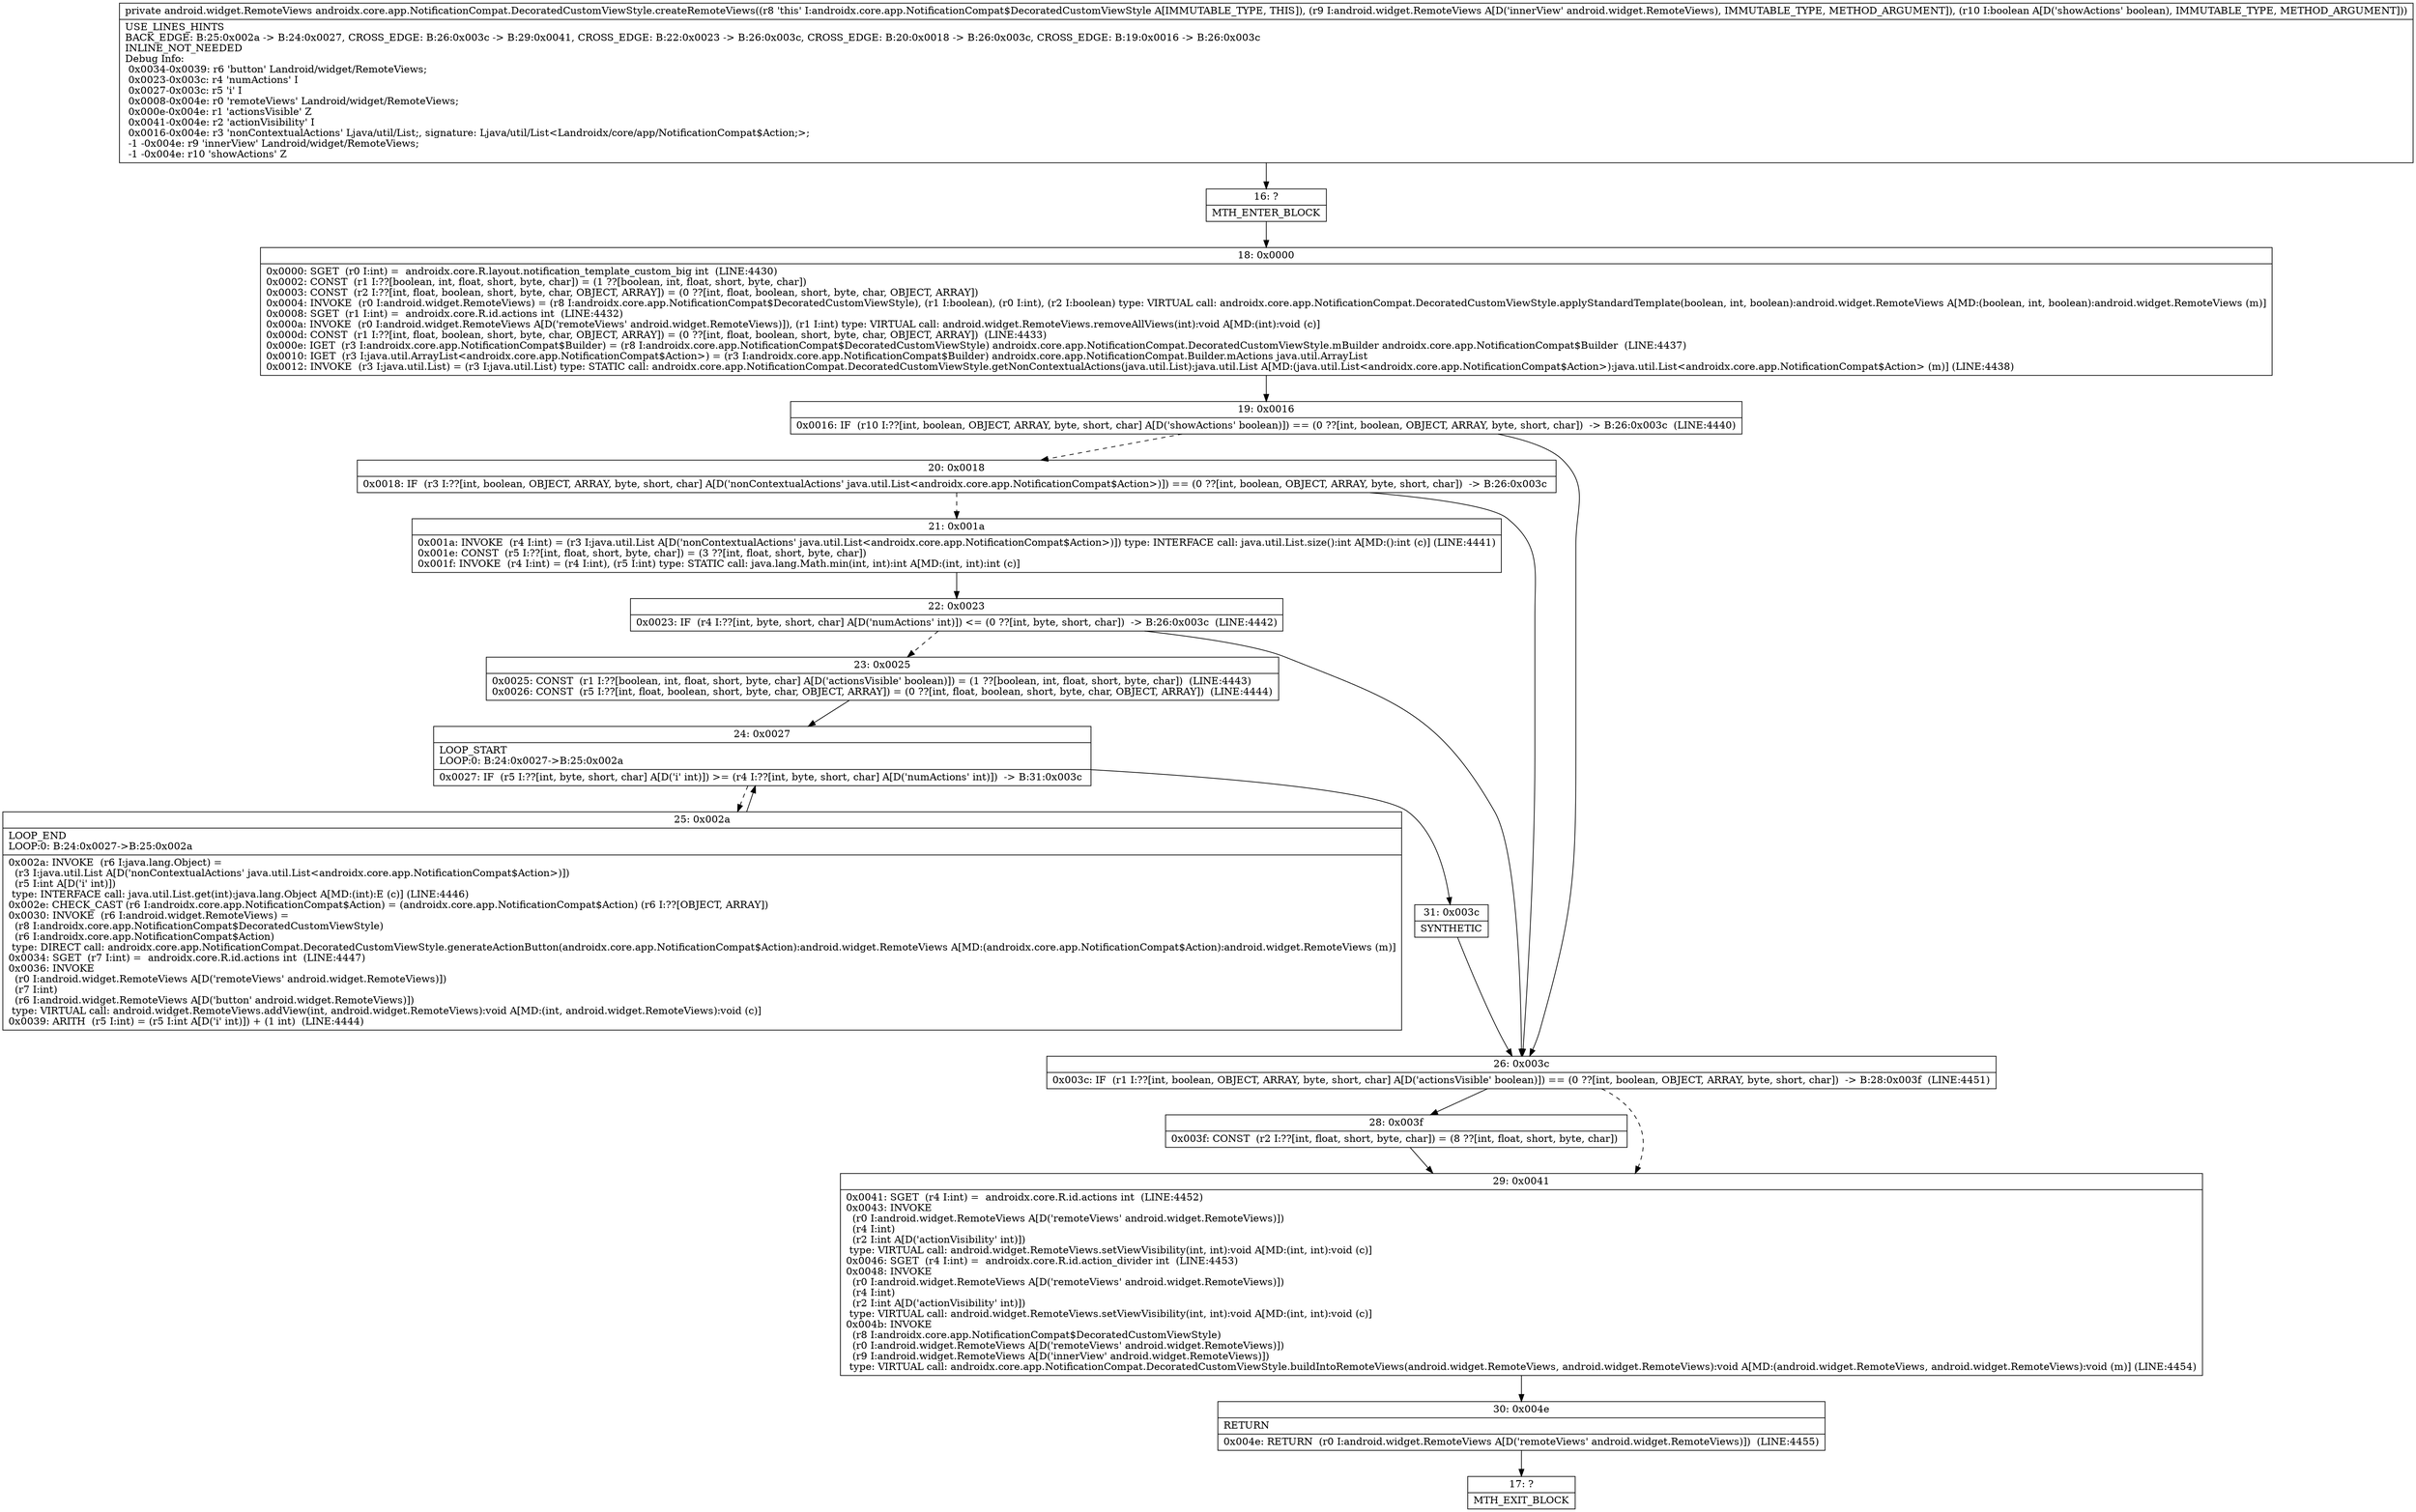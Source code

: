 digraph "CFG forandroidx.core.app.NotificationCompat.DecoratedCustomViewStyle.createRemoteViews(Landroid\/widget\/RemoteViews;Z)Landroid\/widget\/RemoteViews;" {
Node_16 [shape=record,label="{16\:\ ?|MTH_ENTER_BLOCK\l}"];
Node_18 [shape=record,label="{18\:\ 0x0000|0x0000: SGET  (r0 I:int) =  androidx.core.R.layout.notification_template_custom_big int  (LINE:4430)\l0x0002: CONST  (r1 I:??[boolean, int, float, short, byte, char]) = (1 ??[boolean, int, float, short, byte, char]) \l0x0003: CONST  (r2 I:??[int, float, boolean, short, byte, char, OBJECT, ARRAY]) = (0 ??[int, float, boolean, short, byte, char, OBJECT, ARRAY]) \l0x0004: INVOKE  (r0 I:android.widget.RemoteViews) = (r8 I:androidx.core.app.NotificationCompat$DecoratedCustomViewStyle), (r1 I:boolean), (r0 I:int), (r2 I:boolean) type: VIRTUAL call: androidx.core.app.NotificationCompat.DecoratedCustomViewStyle.applyStandardTemplate(boolean, int, boolean):android.widget.RemoteViews A[MD:(boolean, int, boolean):android.widget.RemoteViews (m)]\l0x0008: SGET  (r1 I:int) =  androidx.core.R.id.actions int  (LINE:4432)\l0x000a: INVOKE  (r0 I:android.widget.RemoteViews A[D('remoteViews' android.widget.RemoteViews)]), (r1 I:int) type: VIRTUAL call: android.widget.RemoteViews.removeAllViews(int):void A[MD:(int):void (c)]\l0x000d: CONST  (r1 I:??[int, float, boolean, short, byte, char, OBJECT, ARRAY]) = (0 ??[int, float, boolean, short, byte, char, OBJECT, ARRAY])  (LINE:4433)\l0x000e: IGET  (r3 I:androidx.core.app.NotificationCompat$Builder) = (r8 I:androidx.core.app.NotificationCompat$DecoratedCustomViewStyle) androidx.core.app.NotificationCompat.DecoratedCustomViewStyle.mBuilder androidx.core.app.NotificationCompat$Builder  (LINE:4437)\l0x0010: IGET  (r3 I:java.util.ArrayList\<androidx.core.app.NotificationCompat$Action\>) = (r3 I:androidx.core.app.NotificationCompat$Builder) androidx.core.app.NotificationCompat.Builder.mActions java.util.ArrayList \l0x0012: INVOKE  (r3 I:java.util.List) = (r3 I:java.util.List) type: STATIC call: androidx.core.app.NotificationCompat.DecoratedCustomViewStyle.getNonContextualActions(java.util.List):java.util.List A[MD:(java.util.List\<androidx.core.app.NotificationCompat$Action\>):java.util.List\<androidx.core.app.NotificationCompat$Action\> (m)] (LINE:4438)\l}"];
Node_19 [shape=record,label="{19\:\ 0x0016|0x0016: IF  (r10 I:??[int, boolean, OBJECT, ARRAY, byte, short, char] A[D('showActions' boolean)]) == (0 ??[int, boolean, OBJECT, ARRAY, byte, short, char])  \-\> B:26:0x003c  (LINE:4440)\l}"];
Node_20 [shape=record,label="{20\:\ 0x0018|0x0018: IF  (r3 I:??[int, boolean, OBJECT, ARRAY, byte, short, char] A[D('nonContextualActions' java.util.List\<androidx.core.app.NotificationCompat$Action\>)]) == (0 ??[int, boolean, OBJECT, ARRAY, byte, short, char])  \-\> B:26:0x003c \l}"];
Node_21 [shape=record,label="{21\:\ 0x001a|0x001a: INVOKE  (r4 I:int) = (r3 I:java.util.List A[D('nonContextualActions' java.util.List\<androidx.core.app.NotificationCompat$Action\>)]) type: INTERFACE call: java.util.List.size():int A[MD:():int (c)] (LINE:4441)\l0x001e: CONST  (r5 I:??[int, float, short, byte, char]) = (3 ??[int, float, short, byte, char]) \l0x001f: INVOKE  (r4 I:int) = (r4 I:int), (r5 I:int) type: STATIC call: java.lang.Math.min(int, int):int A[MD:(int, int):int (c)]\l}"];
Node_22 [shape=record,label="{22\:\ 0x0023|0x0023: IF  (r4 I:??[int, byte, short, char] A[D('numActions' int)]) \<= (0 ??[int, byte, short, char])  \-\> B:26:0x003c  (LINE:4442)\l}"];
Node_23 [shape=record,label="{23\:\ 0x0025|0x0025: CONST  (r1 I:??[boolean, int, float, short, byte, char] A[D('actionsVisible' boolean)]) = (1 ??[boolean, int, float, short, byte, char])  (LINE:4443)\l0x0026: CONST  (r5 I:??[int, float, boolean, short, byte, char, OBJECT, ARRAY]) = (0 ??[int, float, boolean, short, byte, char, OBJECT, ARRAY])  (LINE:4444)\l}"];
Node_24 [shape=record,label="{24\:\ 0x0027|LOOP_START\lLOOP:0: B:24:0x0027\-\>B:25:0x002a\l|0x0027: IF  (r5 I:??[int, byte, short, char] A[D('i' int)]) \>= (r4 I:??[int, byte, short, char] A[D('numActions' int)])  \-\> B:31:0x003c \l}"];
Node_25 [shape=record,label="{25\:\ 0x002a|LOOP_END\lLOOP:0: B:24:0x0027\-\>B:25:0x002a\l|0x002a: INVOKE  (r6 I:java.lang.Object) = \l  (r3 I:java.util.List A[D('nonContextualActions' java.util.List\<androidx.core.app.NotificationCompat$Action\>)])\l  (r5 I:int A[D('i' int)])\l type: INTERFACE call: java.util.List.get(int):java.lang.Object A[MD:(int):E (c)] (LINE:4446)\l0x002e: CHECK_CAST (r6 I:androidx.core.app.NotificationCompat$Action) = (androidx.core.app.NotificationCompat$Action) (r6 I:??[OBJECT, ARRAY]) \l0x0030: INVOKE  (r6 I:android.widget.RemoteViews) = \l  (r8 I:androidx.core.app.NotificationCompat$DecoratedCustomViewStyle)\l  (r6 I:androidx.core.app.NotificationCompat$Action)\l type: DIRECT call: androidx.core.app.NotificationCompat.DecoratedCustomViewStyle.generateActionButton(androidx.core.app.NotificationCompat$Action):android.widget.RemoteViews A[MD:(androidx.core.app.NotificationCompat$Action):android.widget.RemoteViews (m)]\l0x0034: SGET  (r7 I:int) =  androidx.core.R.id.actions int  (LINE:4447)\l0x0036: INVOKE  \l  (r0 I:android.widget.RemoteViews A[D('remoteViews' android.widget.RemoteViews)])\l  (r7 I:int)\l  (r6 I:android.widget.RemoteViews A[D('button' android.widget.RemoteViews)])\l type: VIRTUAL call: android.widget.RemoteViews.addView(int, android.widget.RemoteViews):void A[MD:(int, android.widget.RemoteViews):void (c)]\l0x0039: ARITH  (r5 I:int) = (r5 I:int A[D('i' int)]) + (1 int)  (LINE:4444)\l}"];
Node_31 [shape=record,label="{31\:\ 0x003c|SYNTHETIC\l}"];
Node_26 [shape=record,label="{26\:\ 0x003c|0x003c: IF  (r1 I:??[int, boolean, OBJECT, ARRAY, byte, short, char] A[D('actionsVisible' boolean)]) == (0 ??[int, boolean, OBJECT, ARRAY, byte, short, char])  \-\> B:28:0x003f  (LINE:4451)\l}"];
Node_28 [shape=record,label="{28\:\ 0x003f|0x003f: CONST  (r2 I:??[int, float, short, byte, char]) = (8 ??[int, float, short, byte, char]) \l}"];
Node_29 [shape=record,label="{29\:\ 0x0041|0x0041: SGET  (r4 I:int) =  androidx.core.R.id.actions int  (LINE:4452)\l0x0043: INVOKE  \l  (r0 I:android.widget.RemoteViews A[D('remoteViews' android.widget.RemoteViews)])\l  (r4 I:int)\l  (r2 I:int A[D('actionVisibility' int)])\l type: VIRTUAL call: android.widget.RemoteViews.setViewVisibility(int, int):void A[MD:(int, int):void (c)]\l0x0046: SGET  (r4 I:int) =  androidx.core.R.id.action_divider int  (LINE:4453)\l0x0048: INVOKE  \l  (r0 I:android.widget.RemoteViews A[D('remoteViews' android.widget.RemoteViews)])\l  (r4 I:int)\l  (r2 I:int A[D('actionVisibility' int)])\l type: VIRTUAL call: android.widget.RemoteViews.setViewVisibility(int, int):void A[MD:(int, int):void (c)]\l0x004b: INVOKE  \l  (r8 I:androidx.core.app.NotificationCompat$DecoratedCustomViewStyle)\l  (r0 I:android.widget.RemoteViews A[D('remoteViews' android.widget.RemoteViews)])\l  (r9 I:android.widget.RemoteViews A[D('innerView' android.widget.RemoteViews)])\l type: VIRTUAL call: androidx.core.app.NotificationCompat.DecoratedCustomViewStyle.buildIntoRemoteViews(android.widget.RemoteViews, android.widget.RemoteViews):void A[MD:(android.widget.RemoteViews, android.widget.RemoteViews):void (m)] (LINE:4454)\l}"];
Node_30 [shape=record,label="{30\:\ 0x004e|RETURN\l|0x004e: RETURN  (r0 I:android.widget.RemoteViews A[D('remoteViews' android.widget.RemoteViews)])  (LINE:4455)\l}"];
Node_17 [shape=record,label="{17\:\ ?|MTH_EXIT_BLOCK\l}"];
MethodNode[shape=record,label="{private android.widget.RemoteViews androidx.core.app.NotificationCompat.DecoratedCustomViewStyle.createRemoteViews((r8 'this' I:androidx.core.app.NotificationCompat$DecoratedCustomViewStyle A[IMMUTABLE_TYPE, THIS]), (r9 I:android.widget.RemoteViews A[D('innerView' android.widget.RemoteViews), IMMUTABLE_TYPE, METHOD_ARGUMENT]), (r10 I:boolean A[D('showActions' boolean), IMMUTABLE_TYPE, METHOD_ARGUMENT]))  | USE_LINES_HINTS\lBACK_EDGE: B:25:0x002a \-\> B:24:0x0027, CROSS_EDGE: B:26:0x003c \-\> B:29:0x0041, CROSS_EDGE: B:22:0x0023 \-\> B:26:0x003c, CROSS_EDGE: B:20:0x0018 \-\> B:26:0x003c, CROSS_EDGE: B:19:0x0016 \-\> B:26:0x003c\lINLINE_NOT_NEEDED\lDebug Info:\l  0x0034\-0x0039: r6 'button' Landroid\/widget\/RemoteViews;\l  0x0023\-0x003c: r4 'numActions' I\l  0x0027\-0x003c: r5 'i' I\l  0x0008\-0x004e: r0 'remoteViews' Landroid\/widget\/RemoteViews;\l  0x000e\-0x004e: r1 'actionsVisible' Z\l  0x0041\-0x004e: r2 'actionVisibility' I\l  0x0016\-0x004e: r3 'nonContextualActions' Ljava\/util\/List;, signature: Ljava\/util\/List\<Landroidx\/core\/app\/NotificationCompat$Action;\>;\l  \-1 \-0x004e: r9 'innerView' Landroid\/widget\/RemoteViews;\l  \-1 \-0x004e: r10 'showActions' Z\l}"];
MethodNode -> Node_16;Node_16 -> Node_18;
Node_18 -> Node_19;
Node_19 -> Node_20[style=dashed];
Node_19 -> Node_26;
Node_20 -> Node_21[style=dashed];
Node_20 -> Node_26;
Node_21 -> Node_22;
Node_22 -> Node_23[style=dashed];
Node_22 -> Node_26;
Node_23 -> Node_24;
Node_24 -> Node_25[style=dashed];
Node_24 -> Node_31;
Node_25 -> Node_24;
Node_31 -> Node_26;
Node_26 -> Node_28;
Node_26 -> Node_29[style=dashed];
Node_28 -> Node_29;
Node_29 -> Node_30;
Node_30 -> Node_17;
}

